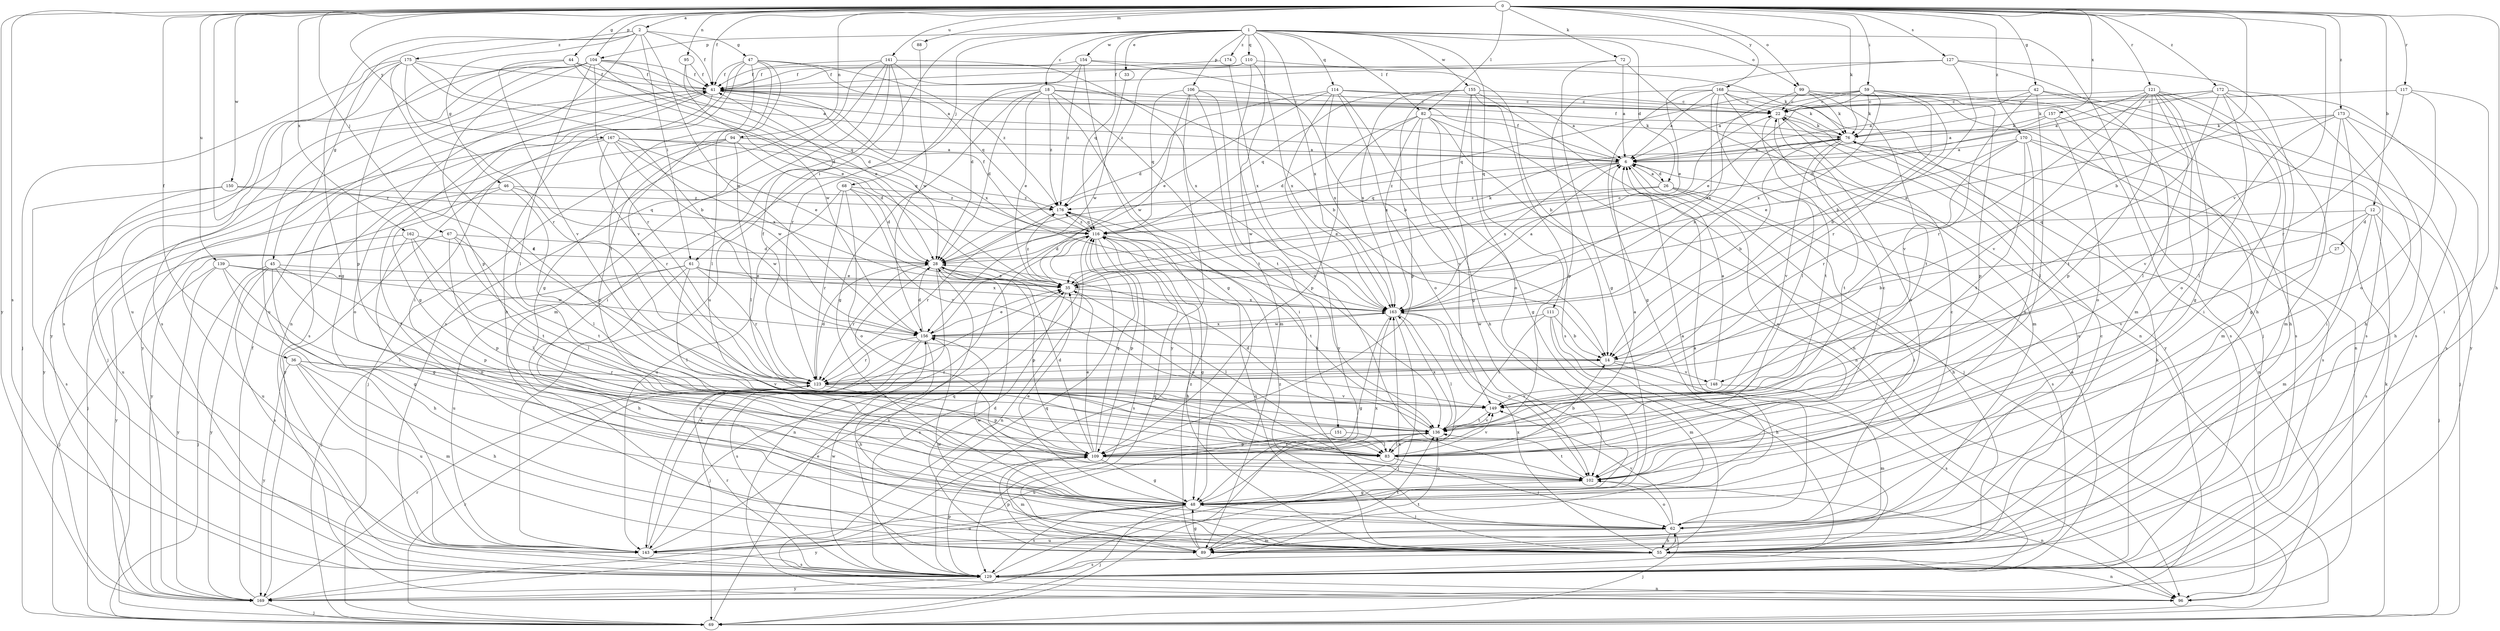 strict digraph  {
0;
1;
2;
6;
12;
14;
18;
22;
26;
27;
28;
33;
35;
36;
41;
42;
44;
45;
46;
47;
48;
55;
59;
61;
62;
67;
68;
69;
72;
76;
82;
83;
88;
89;
94;
95;
96;
99;
102;
104;
106;
109;
110;
111;
114;
116;
117;
121;
123;
127;
129;
136;
139;
141;
143;
148;
149;
150;
151;
154;
155;
156;
157;
162;
163;
167;
168;
169;
170;
172;
173;
174;
175;
176;
0 -> 2  [label=a];
0 -> 12  [label=b];
0 -> 14  [label=b];
0 -> 36  [label=f];
0 -> 41  [label=f];
0 -> 42  [label=g];
0 -> 44  [label=g];
0 -> 55  [label=h];
0 -> 59  [label=i];
0 -> 67  [label=j];
0 -> 72  [label=k];
0 -> 76  [label=k];
0 -> 82  [label=l];
0 -> 88  [label=m];
0 -> 94  [label=n];
0 -> 95  [label=n];
0 -> 99  [label=o];
0 -> 104  [label=p];
0 -> 117  [label=r];
0 -> 121  [label=r];
0 -> 123  [label=r];
0 -> 127  [label=s];
0 -> 129  [label=s];
0 -> 139  [label=u];
0 -> 141  [label=u];
0 -> 148  [label=v];
0 -> 150  [label=w];
0 -> 157  [label=x];
0 -> 162  [label=x];
0 -> 167  [label=y];
0 -> 168  [label=y];
0 -> 169  [label=y];
0 -> 170  [label=z];
0 -> 172  [label=z];
0 -> 173  [label=z];
1 -> 18  [label=c];
1 -> 26  [label=d];
1 -> 33  [label=e];
1 -> 68  [label=j];
1 -> 69  [label=j];
1 -> 82  [label=l];
1 -> 99  [label=o];
1 -> 104  [label=p];
1 -> 106  [label=p];
1 -> 110  [label=q];
1 -> 111  [label=q];
1 -> 114  [label=q];
1 -> 116  [label=q];
1 -> 143  [label=u];
1 -> 151  [label=w];
1 -> 154  [label=w];
1 -> 155  [label=w];
1 -> 163  [label=x];
1 -> 174  [label=z];
2 -> 41  [label=f];
2 -> 45  [label=g];
2 -> 46  [label=g];
2 -> 47  [label=g];
2 -> 48  [label=g];
2 -> 61  [label=i];
2 -> 96  [label=n];
2 -> 156  [label=w];
2 -> 175  [label=z];
6 -> 26  [label=d];
6 -> 41  [label=f];
6 -> 102  [label=o];
6 -> 116  [label=q];
6 -> 163  [label=x];
6 -> 176  [label=z];
12 -> 14  [label=b];
12 -> 27  [label=d];
12 -> 69  [label=j];
12 -> 89  [label=m];
12 -> 116  [label=q];
12 -> 129  [label=s];
14 -> 123  [label=r];
14 -> 129  [label=s];
14 -> 148  [label=v];
18 -> 6  [label=a];
18 -> 22  [label=c];
18 -> 28  [label=d];
18 -> 35  [label=e];
18 -> 48  [label=g];
18 -> 61  [label=i];
18 -> 62  [label=i];
18 -> 136  [label=t];
18 -> 176  [label=z];
22 -> 76  [label=k];
22 -> 102  [label=o];
22 -> 136  [label=t];
22 -> 143  [label=u];
26 -> 6  [label=a];
26 -> 35  [label=e];
26 -> 55  [label=h];
26 -> 62  [label=i];
26 -> 129  [label=s];
26 -> 176  [label=z];
27 -> 149  [label=v];
28 -> 35  [label=e];
28 -> 76  [label=k];
28 -> 96  [label=n];
28 -> 102  [label=o];
28 -> 109  [label=p];
28 -> 123  [label=r];
28 -> 129  [label=s];
28 -> 143  [label=u];
33 -> 156  [label=w];
35 -> 22  [label=c];
35 -> 83  [label=l];
35 -> 129  [label=s];
35 -> 163  [label=x];
35 -> 176  [label=z];
36 -> 55  [label=h];
36 -> 89  [label=m];
36 -> 123  [label=r];
36 -> 143  [label=u];
36 -> 149  [label=v];
36 -> 169  [label=y];
41 -> 22  [label=c];
41 -> 48  [label=g];
41 -> 69  [label=j];
41 -> 129  [label=s];
41 -> 163  [label=x];
41 -> 169  [label=y];
42 -> 6  [label=a];
42 -> 22  [label=c];
42 -> 83  [label=l];
42 -> 129  [label=s];
42 -> 149  [label=v];
42 -> 169  [label=y];
44 -> 6  [label=a];
44 -> 28  [label=d];
44 -> 41  [label=f];
44 -> 109  [label=p];
44 -> 149  [label=v];
45 -> 35  [label=e];
45 -> 55  [label=h];
45 -> 69  [label=j];
45 -> 102  [label=o];
45 -> 109  [label=p];
45 -> 129  [label=s];
45 -> 169  [label=y];
46 -> 69  [label=j];
46 -> 83  [label=l];
46 -> 156  [label=w];
46 -> 169  [label=y];
46 -> 176  [label=z];
47 -> 41  [label=f];
47 -> 55  [label=h];
47 -> 62  [label=i];
47 -> 83  [label=l];
47 -> 116  [label=q];
47 -> 136  [label=t];
47 -> 149  [label=v];
47 -> 176  [label=z];
48 -> 6  [label=a];
48 -> 22  [label=c];
48 -> 35  [label=e];
48 -> 62  [label=i];
48 -> 69  [label=j];
48 -> 129  [label=s];
48 -> 143  [label=u];
48 -> 156  [label=w];
48 -> 163  [label=x];
48 -> 169  [label=y];
55 -> 22  [label=c];
55 -> 41  [label=f];
55 -> 62  [label=i];
55 -> 96  [label=n];
55 -> 116  [label=q];
55 -> 129  [label=s];
55 -> 156  [label=w];
55 -> 163  [label=x];
55 -> 176  [label=z];
59 -> 6  [label=a];
59 -> 14  [label=b];
59 -> 22  [label=c];
59 -> 35  [label=e];
59 -> 76  [label=k];
59 -> 116  [label=q];
59 -> 123  [label=r];
59 -> 129  [label=s];
59 -> 163  [label=x];
61 -> 35  [label=e];
61 -> 55  [label=h];
61 -> 69  [label=j];
61 -> 83  [label=l];
61 -> 123  [label=r];
61 -> 143  [label=u];
61 -> 163  [label=x];
62 -> 6  [label=a];
62 -> 55  [label=h];
62 -> 69  [label=j];
62 -> 89  [label=m];
62 -> 102  [label=o];
62 -> 143  [label=u];
62 -> 149  [label=v];
67 -> 28  [label=d];
67 -> 83  [label=l];
67 -> 109  [label=p];
67 -> 136  [label=t];
67 -> 143  [label=u];
68 -> 28  [label=d];
68 -> 102  [label=o];
68 -> 123  [label=r];
68 -> 143  [label=u];
68 -> 149  [label=v];
68 -> 176  [label=z];
69 -> 35  [label=e];
69 -> 76  [label=k];
69 -> 123  [label=r];
72 -> 6  [label=a];
72 -> 41  [label=f];
72 -> 48  [label=g];
72 -> 96  [label=n];
76 -> 6  [label=a];
76 -> 14  [label=b];
76 -> 41  [label=f];
76 -> 96  [label=n];
76 -> 136  [label=t];
76 -> 149  [label=v];
76 -> 163  [label=x];
82 -> 28  [label=d];
82 -> 48  [label=g];
82 -> 69  [label=j];
82 -> 76  [label=k];
82 -> 96  [label=n];
82 -> 109  [label=p];
82 -> 149  [label=v];
82 -> 163  [label=x];
83 -> 14  [label=b];
83 -> 22  [label=c];
83 -> 62  [label=i];
83 -> 149  [label=v];
88 -> 156  [label=w];
89 -> 28  [label=d];
89 -> 48  [label=g];
89 -> 109  [label=p];
89 -> 116  [label=q];
89 -> 136  [label=t];
89 -> 176  [label=z];
94 -> 6  [label=a];
94 -> 28  [label=d];
94 -> 69  [label=j];
94 -> 83  [label=l];
94 -> 109  [label=p];
94 -> 169  [label=y];
95 -> 41  [label=f];
95 -> 116  [label=q];
95 -> 156  [label=w];
99 -> 22  [label=c];
99 -> 76  [label=k];
99 -> 109  [label=p];
99 -> 129  [label=s];
99 -> 136  [label=t];
99 -> 163  [label=x];
102 -> 48  [label=g];
102 -> 96  [label=n];
102 -> 136  [label=t];
104 -> 6  [label=a];
104 -> 28  [label=d];
104 -> 35  [label=e];
104 -> 41  [label=f];
104 -> 83  [label=l];
104 -> 109  [label=p];
104 -> 123  [label=r];
104 -> 129  [label=s];
104 -> 143  [label=u];
104 -> 169  [label=y];
106 -> 22  [label=c];
106 -> 89  [label=m];
106 -> 116  [label=q];
106 -> 136  [label=t];
106 -> 156  [label=w];
106 -> 169  [label=y];
109 -> 6  [label=a];
109 -> 28  [label=d];
109 -> 35  [label=e];
109 -> 48  [label=g];
109 -> 89  [label=m];
109 -> 102  [label=o];
109 -> 116  [label=q];
109 -> 136  [label=t];
110 -> 14  [label=b];
110 -> 41  [label=f];
110 -> 102  [label=o];
110 -> 163  [label=x];
110 -> 176  [label=z];
111 -> 14  [label=b];
111 -> 55  [label=h];
111 -> 89  [label=m];
111 -> 136  [label=t];
111 -> 156  [label=w];
114 -> 22  [label=c];
114 -> 28  [label=d];
114 -> 35  [label=e];
114 -> 55  [label=h];
114 -> 76  [label=k];
114 -> 102  [label=o];
114 -> 163  [label=x];
114 -> 169  [label=y];
116 -> 28  [label=d];
116 -> 41  [label=f];
116 -> 48  [label=g];
116 -> 55  [label=h];
116 -> 96  [label=n];
116 -> 109  [label=p];
116 -> 129  [label=s];
116 -> 136  [label=t];
116 -> 143  [label=u];
116 -> 176  [label=z];
117 -> 22  [label=c];
117 -> 62  [label=i];
117 -> 102  [label=o];
117 -> 123  [label=r];
121 -> 22  [label=c];
121 -> 28  [label=d];
121 -> 48  [label=g];
121 -> 55  [label=h];
121 -> 62  [label=i];
121 -> 83  [label=l];
121 -> 102  [label=o];
121 -> 109  [label=p];
121 -> 123  [label=r];
121 -> 149  [label=v];
123 -> 28  [label=d];
123 -> 41  [label=f];
123 -> 109  [label=p];
123 -> 149  [label=v];
127 -> 14  [label=b];
127 -> 35  [label=e];
127 -> 41  [label=f];
127 -> 55  [label=h];
127 -> 89  [label=m];
129 -> 6  [label=a];
129 -> 76  [label=k];
129 -> 96  [label=n];
129 -> 109  [label=p];
129 -> 116  [label=q];
129 -> 123  [label=r];
129 -> 136  [label=t];
129 -> 156  [label=w];
129 -> 163  [label=x];
129 -> 169  [label=y];
136 -> 28  [label=d];
136 -> 83  [label=l];
136 -> 109  [label=p];
136 -> 149  [label=v];
136 -> 163  [label=x];
139 -> 35  [label=e];
139 -> 48  [label=g];
139 -> 69  [label=j];
139 -> 83  [label=l];
139 -> 156  [label=w];
139 -> 169  [label=y];
141 -> 14  [label=b];
141 -> 41  [label=f];
141 -> 48  [label=g];
141 -> 62  [label=i];
141 -> 89  [label=m];
141 -> 123  [label=r];
141 -> 129  [label=s];
141 -> 163  [label=x];
143 -> 35  [label=e];
143 -> 116  [label=q];
143 -> 129  [label=s];
148 -> 6  [label=a];
148 -> 89  [label=m];
148 -> 149  [label=v];
149 -> 136  [label=t];
150 -> 116  [label=q];
150 -> 129  [label=s];
150 -> 143  [label=u];
150 -> 176  [label=z];
151 -> 83  [label=l];
151 -> 143  [label=u];
154 -> 14  [label=b];
154 -> 28  [label=d];
154 -> 41  [label=f];
154 -> 48  [label=g];
154 -> 76  [label=k];
154 -> 176  [label=z];
155 -> 22  [label=c];
155 -> 48  [label=g];
155 -> 96  [label=n];
155 -> 102  [label=o];
155 -> 109  [label=p];
155 -> 116  [label=q];
155 -> 129  [label=s];
155 -> 163  [label=x];
156 -> 14  [label=b];
156 -> 28  [label=d];
156 -> 35  [label=e];
156 -> 55  [label=h];
156 -> 69  [label=j];
156 -> 123  [label=r];
156 -> 129  [label=s];
156 -> 163  [label=x];
157 -> 6  [label=a];
157 -> 76  [label=k];
157 -> 89  [label=m];
157 -> 102  [label=o];
162 -> 28  [label=d];
162 -> 48  [label=g];
162 -> 83  [label=l];
162 -> 136  [label=t];
162 -> 169  [label=y];
163 -> 6  [label=a];
163 -> 48  [label=g];
163 -> 69  [label=j];
163 -> 83  [label=l];
163 -> 102  [label=o];
163 -> 156  [label=w];
167 -> 6  [label=a];
167 -> 35  [label=e];
167 -> 102  [label=o];
167 -> 116  [label=q];
167 -> 123  [label=r];
167 -> 156  [label=w];
167 -> 163  [label=x];
167 -> 169  [label=y];
168 -> 6  [label=a];
168 -> 22  [label=c];
168 -> 48  [label=g];
168 -> 83  [label=l];
168 -> 89  [label=m];
168 -> 96  [label=n];
168 -> 109  [label=p];
168 -> 163  [label=x];
168 -> 169  [label=y];
169 -> 41  [label=f];
169 -> 69  [label=j];
169 -> 123  [label=r];
170 -> 6  [label=a];
170 -> 35  [label=e];
170 -> 69  [label=j];
170 -> 102  [label=o];
170 -> 123  [label=r];
170 -> 129  [label=s];
170 -> 136  [label=t];
172 -> 6  [label=a];
172 -> 22  [label=c];
172 -> 55  [label=h];
172 -> 76  [label=k];
172 -> 83  [label=l];
172 -> 89  [label=m];
172 -> 129  [label=s];
172 -> 136  [label=t];
173 -> 35  [label=e];
173 -> 48  [label=g];
173 -> 55  [label=h];
173 -> 62  [label=i];
173 -> 76  [label=k];
173 -> 129  [label=s];
173 -> 149  [label=v];
174 -> 41  [label=f];
174 -> 163  [label=x];
175 -> 14  [label=b];
175 -> 35  [label=e];
175 -> 41  [label=f];
175 -> 69  [label=j];
175 -> 123  [label=r];
175 -> 129  [label=s];
175 -> 136  [label=t];
175 -> 143  [label=u];
176 -> 116  [label=q];
176 -> 123  [label=r];
}
